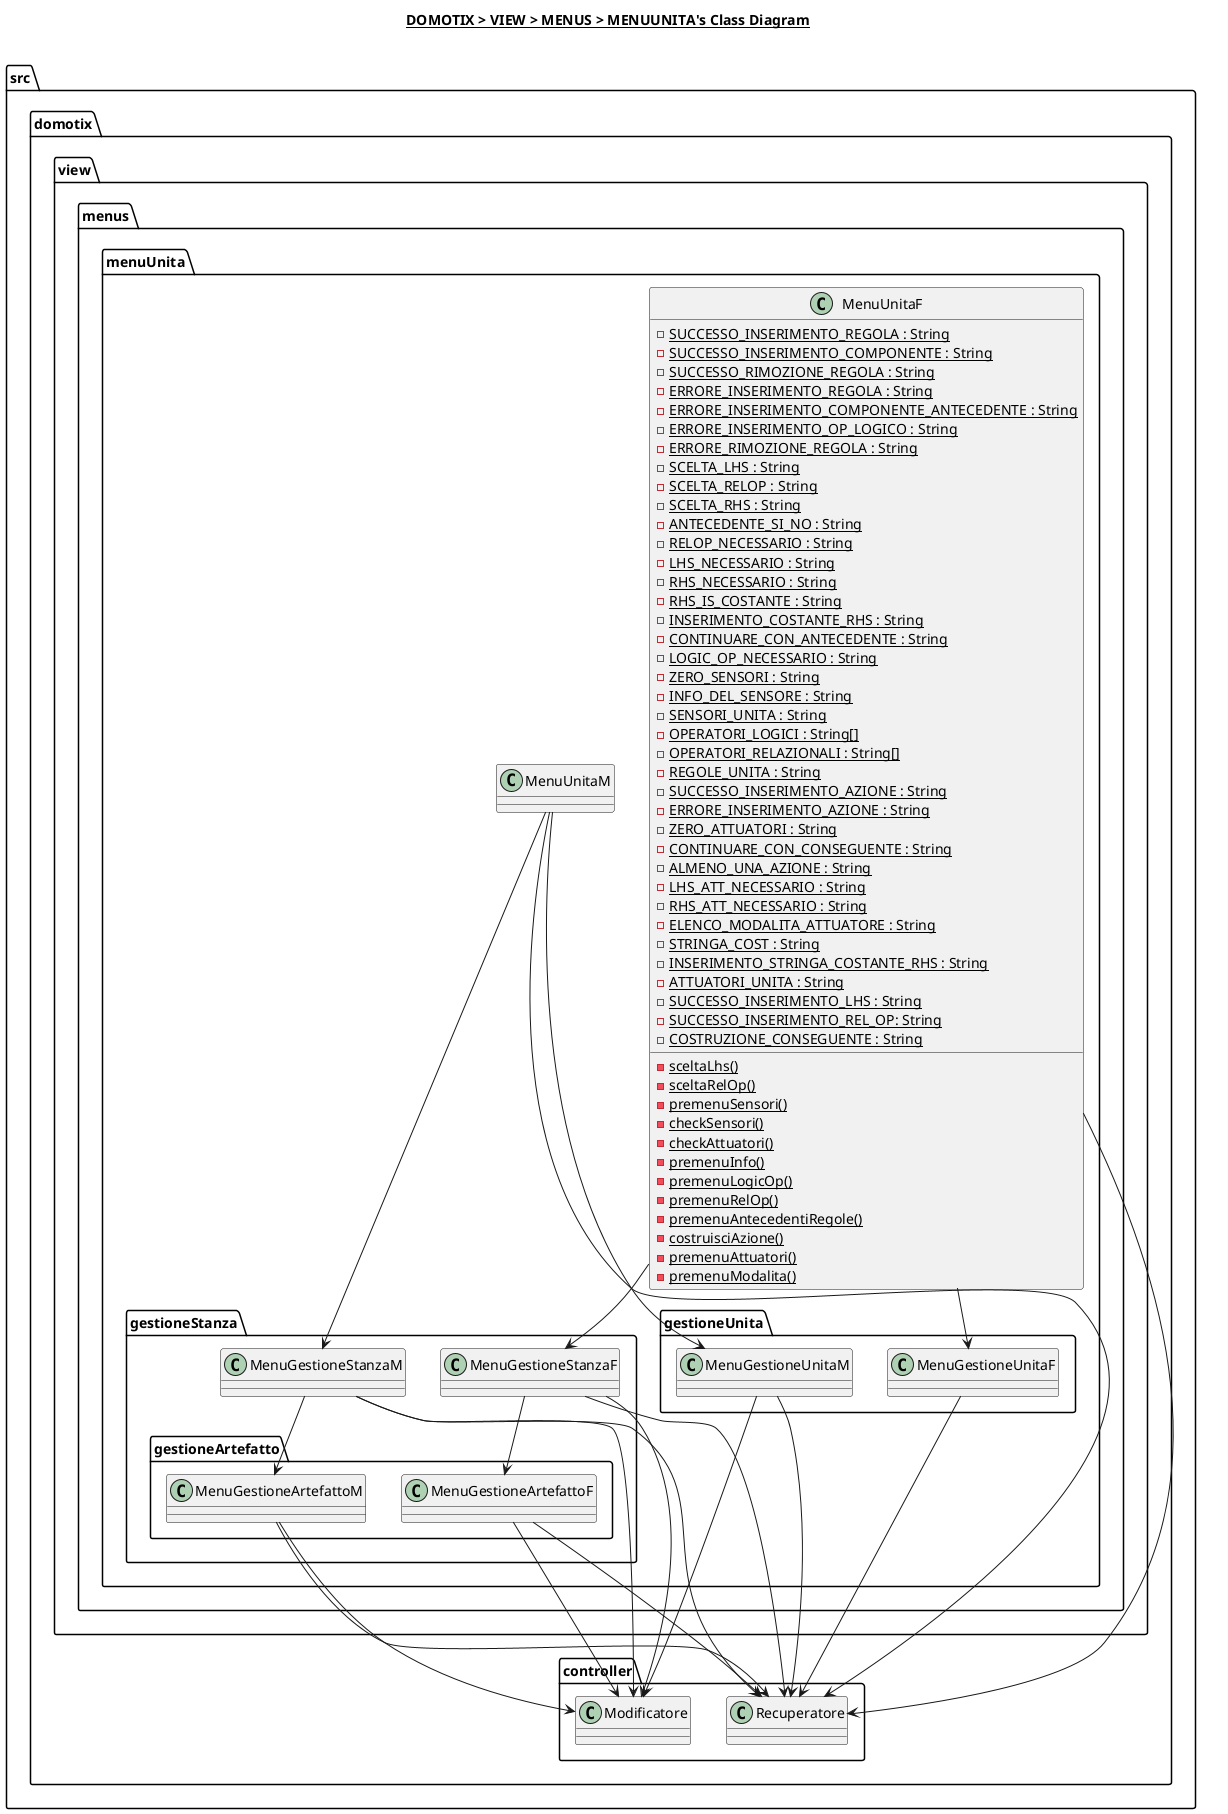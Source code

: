 @startuml

title __DOMOTIX > VIEW > MENUS > MENUUNITA's Class Diagram__\n

namespace src.domotix.view.menus.menuUnita {
    class src.domotix.view.menus.menuUnita.MenuUnitaF {
        {static} - SUCCESSO_INSERIMENTO_REGOLA : String
        {static} - SUCCESSO_INSERIMENTO_COMPONENTE : String
        {static} - SUCCESSO_RIMOZIONE_REGOLA : String
        {static} - ERRORE_INSERIMENTO_REGOLA : String
        {static} - ERRORE_INSERIMENTO_COMPONENTE_ANTECEDENTE : String
        {static} - ERRORE_INSERIMENTO_OP_LOGICO : String
        {static} - ERRORE_RIMOZIONE_REGOLA : String
        {static} - SCELTA_LHS : String
        {static} - SCELTA_RELOP : String
        {static} - SCELTA_RHS : String
        {static} - ANTECEDENTE_SI_NO : String
        {static} - RELOP_NECESSARIO : String
        {static} - LHS_NECESSARIO : String
        {static} - RHS_NECESSARIO : String
        {static} - RHS_IS_COSTANTE : String
        {static} - INSERIMENTO_COSTANTE_RHS : String
        {static} - CONTINUARE_CON_ANTECEDENTE : String
        {static} - LOGIC_OP_NECESSARIO : String
        {static} - ZERO_SENSORI : String
        {static} - INFO_DEL_SENSORE : String
        {static} - SENSORI_UNITA : String
        {static} - OPERATORI_LOGICI : String[]
        {static} - OPERATORI_RELAZIONALI : String[]
        {static} - REGOLE_UNITA : String
        {static} - SUCCESSO_INSERIMENTO_AZIONE : String
        {static} - ERRORE_INSERIMENTO_AZIONE : String
        {static} - ZERO_ATTUATORI : String
        {static} - CONTINUARE_CON_CONSEGUENTE : String
        {static} - ALMENO_UNA_AZIONE : String
        {static} - LHS_ATT_NECESSARIO : String
        {static} - RHS_ATT_NECESSARIO : String
        {static} - ELENCO_MODALITA_ATTUATORE : String
        {static} - STRINGA_COST : String
        {static} - INSERIMENTO_STRINGA_COSTANTE_RHS : String
        {static} - ATTUATORI_UNITA : String
        {static} - SUCCESSO_INSERIMENTO_LHS : String
        {static} - SUCCESSO_INSERIMENTO_REL_OP: String
        {static} - COSTRUZIONE_CONSEGUENTE : String
        {static} - sceltaLhs()
        {static} - sceltaRelOp()
        {static} - premenuSensori()
        {static} - checkSensori()
        {static} - checkAttuatori()
        {static} - premenuInfo()
        {static} - premenuLogicOp()
        {static} - premenuRelOp()
        {static} - premenuAntecedentiRegole()
        {static} - costruisciAzione()
        {static} - premenuAttuatori()
        {static} - premenuModalita()
    }

    class src.domotix.view.menus.menuUnita.MenuUnitaM {
    }

    namespace gestioneUnita {
        class src.domotix.view.menus.menuUnita.gestioneUnita.MenuGestioneUnitaF {
        }

        class src.domotix.view.menus.menuUnita.gestioneUnita.MenuGestioneUnitaM {
        }
    }

    namespace gestioneStanza {
        class src.domotix.view.menus.menuUnita.gestioneStanza.MenuGestioneStanzaF {
        }

        class src.domotix.view.menus.menuUnita.gestioneStanza.MenuGestioneStanzaM {
        }

        namespace gestioneArtefatto {
            class src.domotix.view.menus.menuUnita.gestioneStanza.gestioneArtefatto.MenuGestioneArtefattoF {
            }

            class src.domotix.view.menus.menuUnita.gestioneStanza.gestioneArtefatto.MenuGestioneArtefattoM {
            }
        }
    }
}

src.domotix.view.menus.menuUnita.MenuUnitaM --> src.domotix.view.menus.menuUnita.gestioneUnita.MenuGestioneUnitaM
src.domotix.view.menus.menuUnita.MenuUnitaM --> src.domotix.view.menus.menuUnita.gestioneStanza.MenuGestioneStanzaM
src.domotix.view.menus.menuUnita.gestioneStanza.MenuGestioneStanzaM --> src.domotix.view.menus.menuUnita.gestioneStanza.gestioneArtefatto.MenuGestioneArtefattoM
src.domotix.view.menus.menuUnita.MenuUnitaF --> src.domotix.view.menus.menuUnita.gestioneUnita.MenuGestioneUnitaF
src.domotix.view.menus.menuUnita.MenuUnitaF --> src.domotix.view.menus.menuUnita.gestioneStanza.MenuGestioneStanzaF
src.domotix.view.menus.menuUnita.gestioneStanza.MenuGestioneStanzaF --> src.domotix.view.menus.menuUnita.gestioneStanza.gestioneArtefatto.MenuGestioneArtefattoF

src.domotix.view.menus.menuUnita.MenuUnitaM --> src.domotix.controller.Recuperatore
src.domotix.view.menus.menuUnita.MenuUnitaF --> src.domotix.controller.Recuperatore
src.domotix.view.menus.menuUnita.gestioneUnita.MenuGestioneUnitaM --> src.domotix.controller.Modificatore
src.domotix.view.menus.menuUnita.gestioneUnita.MenuGestioneUnitaM --> src.domotix.controller.Recuperatore
src.domotix.view.menus.menuUnita.gestioneUnita.MenuGestioneUnitaF --> src.domotix.controller.Recuperatore
src.domotix.view.menus.menuUnita.gestioneStanza.MenuGestioneStanzaM --> src.domotix.controller.Modificatore
src.domotix.view.menus.menuUnita.gestioneStanza.MenuGestioneStanzaM --> src.domotix.controller.Recuperatore
src.domotix.view.menus.menuUnita.gestioneStanza.MenuGestioneStanzaF --> src.domotix.controller.Recuperatore
src.domotix.view.menus.menuUnita.gestioneStanza.MenuGestioneStanzaF --> src.domotix.controller.Modificatore
src.domotix.view.menus.menuUnita.gestioneStanza.gestioneArtefatto.MenuGestioneArtefattoM --> src.domotix.controller.Modificatore
src.domotix.view.menus.menuUnita.gestioneStanza.gestioneArtefatto.MenuGestioneArtefattoM --> src.domotix.controller.Recuperatore
src.domotix.view.menus.menuUnita.gestioneStanza.gestioneArtefatto.MenuGestioneArtefattoF --> src.domotix.controller.Recuperatore
src.domotix.view.menus.menuUnita.gestioneStanza.gestioneArtefatto.MenuGestioneArtefattoF --> src.domotix.controller.Modificatore

@enduml
